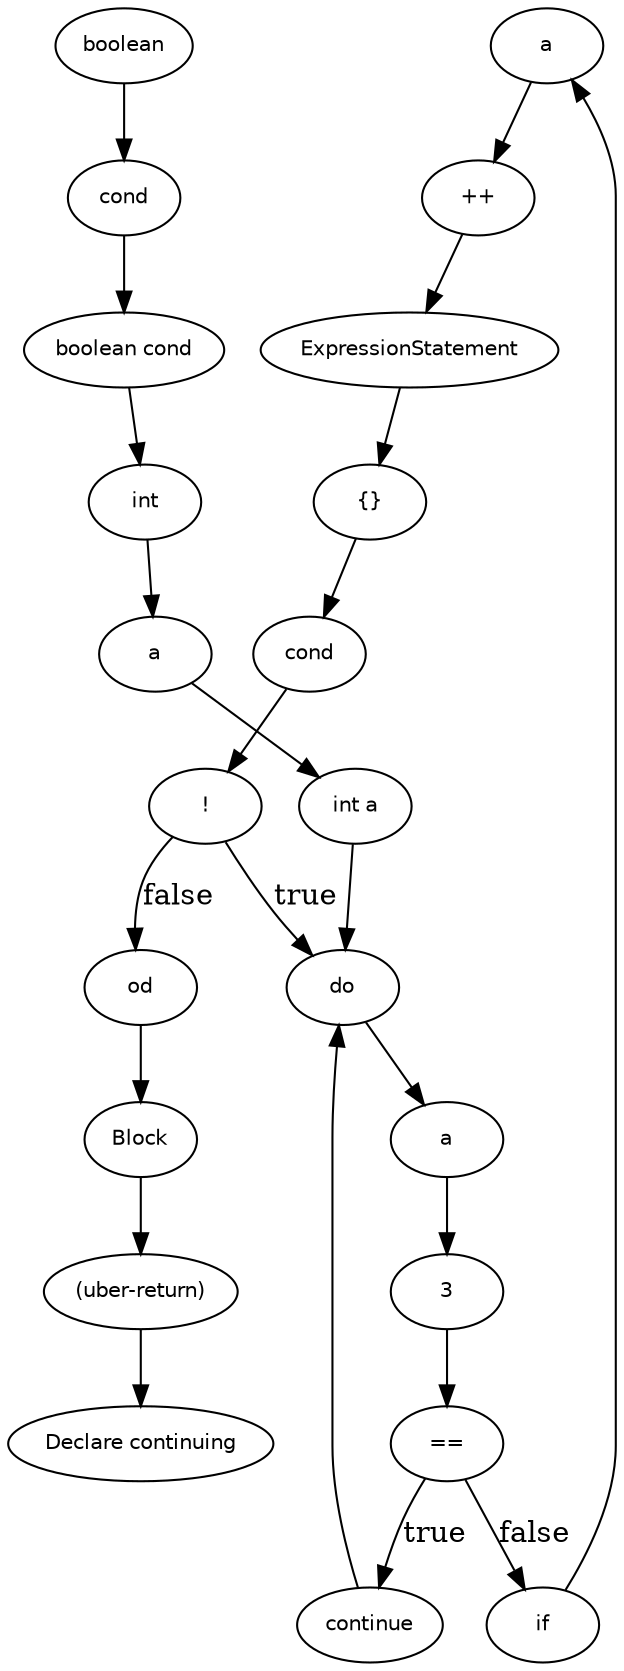 digraph continuing {
  19 [
    label = a,
    fontname = Helvetica,
    fontsize = 10
  ];
  18 [
    label = "++",
    fontname = Helvetica,
    fontsize = 10
  ];
  17 [
    label = ExpressionStatement,
    fontname = Helvetica,
    fontsize = 10
  ];
  16 [
    label = continue,
    fontname = Helvetica,
    fontsize = 10
  ];
  15 [
    label = 3,
    fontname = Helvetica,
    fontsize = 10
  ];
  14 [
    label = a,
    fontname = Helvetica,
    fontsize = 10
  ];
  13 [
    label = "==",
    fontname = Helvetica,
    fontsize = 10
  ];
  12 [
    label = if,
    fontname = Helvetica,
    fontsize = 10
  ];
  11 [
    label = "{}",
    fontname = Helvetica,
    fontsize = 10
  ];
  10 [
    label = od,
    fontname = Helvetica,
    fontsize = 10
  ];
  9 [
    label = do,
    fontname = Helvetica,
    fontsize = 10
  ];
  8 [
    label = a,
    fontname = Helvetica,
    fontsize = 10
  ];
  7 [
    label = int,
    fontname = Helvetica,
    fontsize = 10
  ];
  6 [
    label = "int a",
    fontname = Helvetica,
    fontsize = 10
  ];
  5 [
    label = cond,
    fontname = Helvetica,
    fontsize = 10
  ];
  4 [
    label = boolean,
    fontname = Helvetica,
    fontsize = 10
  ];
  3 [
    label = "boolean cond",
    fontname = Helvetica,
    fontsize = 10
  ];
  2 [
    label = "(uber-return)",
    fontname = Helvetica,
    fontsize = 10
  ];
  22 [
    label = Block,
    fontname = Helvetica,
    fontsize = 10
  ];
  0 [
    label = "Declare continuing",
    fontname = Helvetica,
    fontsize = 10
  ];
  21 [
    label = cond,
    fontname = Helvetica,
    fontsize = 10
  ];
  20 [
    label = "!",
    fontname = Helvetica,
    fontsize = 10
  ];
  15 -> 13 [
    label = ""
  ];
  3 -> 7 [
    label = ""
  ];
  22 -> 2 [
    label = ""
  ];
  4 -> 5 [
    label = ""
  ];
  5 -> 3 [
    label = ""
  ];
  10 -> 22 [
    label = ""
  ];
  20 -> 10 [
    label = false
  ];
  8 -> 6 [
    label = ""
  ];
  7 -> 8 [
    label = ""
  ];
  16 -> 9 [
    label = ""
  ];
  19 -> 18 [
    label = ""
  ];
  13 -> 16 [
    label = true
  ];
  20 -> 9 [
    label = true
  ];
  12 -> 19 [
    label = ""
  ];
  2 -> 0 [
    label = ""
  ];
  13 -> 12 [
    label = false
  ];
  14 -> 15 [
    label = ""
  ];
  9 -> 14 [
    label = ""
  ];
  6 -> 9 [
    label = ""
  ];
  21 -> 20 [
    label = ""
  ];
  18 -> 17 [
    label = ""
  ];
  11 -> 21 [
    label = ""
  ];
  17 -> 11 [
    label = ""
  ];
}
